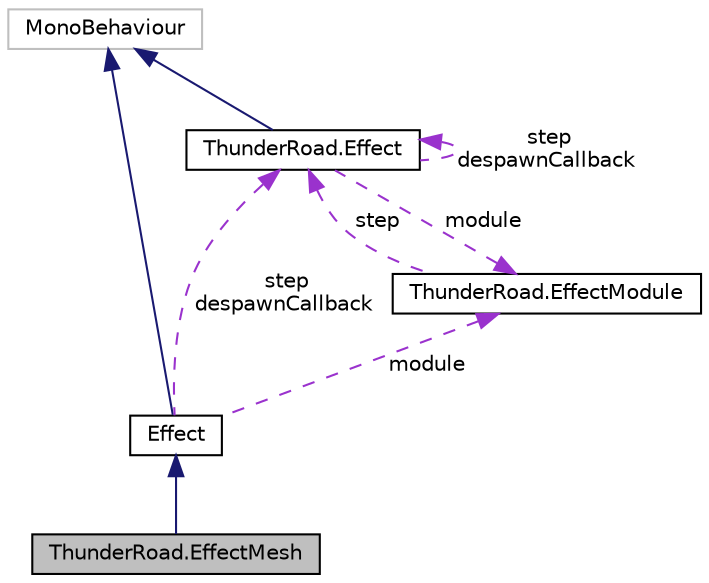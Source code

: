 digraph "ThunderRoad.EffectMesh"
{
 // LATEX_PDF_SIZE
  edge [fontname="Helvetica",fontsize="10",labelfontname="Helvetica",labelfontsize="10"];
  node [fontname="Helvetica",fontsize="10",shape=record];
  Node1 [label="ThunderRoad.EffectMesh",height=0.2,width=0.4,color="black", fillcolor="grey75", style="filled", fontcolor="black",tooltip="Class EffectMesh. Implements the ThunderRoad.Effect"];
  Node2 -> Node1 [dir="back",color="midnightblue",fontsize="10",style="solid",fontname="Helvetica"];
  Node2 [label="Effect",height=0.2,width=0.4,color="black", fillcolor="white", style="filled",URL="$class_thunder_road_1_1_effect.html",tooltip="Class Effect. Implements the UnityEngine.MonoBehaviour"];
  Node3 -> Node2 [dir="back",color="midnightblue",fontsize="10",style="solid",fontname="Helvetica"];
  Node3 [label="MonoBehaviour",height=0.2,width=0.4,color="grey75", fillcolor="white", style="filled",tooltip=" "];
  Node4 -> Node2 [dir="back",color="darkorchid3",fontsize="10",style="dashed",label=" step\ndespawnCallback" ,fontname="Helvetica"];
  Node4 [label="ThunderRoad.Effect",height=0.2,width=0.4,color="black", fillcolor="white", style="filled",URL="$class_thunder_road_1_1_effect.html",tooltip="Class Effect. Implements the UnityEngine.MonoBehaviour"];
  Node3 -> Node4 [dir="back",color="midnightblue",fontsize="10",style="solid",fontname="Helvetica"];
  Node4 -> Node4 [dir="back",color="darkorchid3",fontsize="10",style="dashed",label=" step\ndespawnCallback" ,fontname="Helvetica"];
  Node5 -> Node4 [dir="back",color="darkorchid3",fontsize="10",style="dashed",label=" module" ,fontname="Helvetica"];
  Node5 [label="ThunderRoad.EffectModule",height=0.2,width=0.4,color="black", fillcolor="white", style="filled",URL="$class_thunder_road_1_1_effect_module.html",tooltip="Class EffectModule."];
  Node4 -> Node5 [dir="back",color="darkorchid3",fontsize="10",style="dashed",label=" step" ,fontname="Helvetica"];
  Node5 -> Node2 [dir="back",color="darkorchid3",fontsize="10",style="dashed",label=" module" ,fontname="Helvetica"];
}
